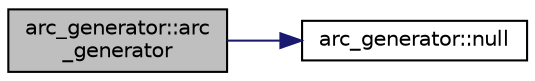 digraph "arc_generator::arc_generator"
{
  edge [fontname="Helvetica",fontsize="10",labelfontname="Helvetica",labelfontsize="10"];
  node [fontname="Helvetica",fontsize="10",shape=record];
  rankdir="LR";
  Node0 [label="arc_generator::arc\l_generator",height=0.2,width=0.4,color="black", fillcolor="grey75", style="filled", fontcolor="black"];
  Node0 -> Node1 [color="midnightblue",fontsize="10",style="solid",fontname="Helvetica"];
  Node1 [label="arc_generator::null",height=0.2,width=0.4,color="black", fillcolor="white", style="filled",URL="$d4/d21/classarc__generator.html#a0e89a29e9434bb47114cf02d7a5cb0a3"];
}
